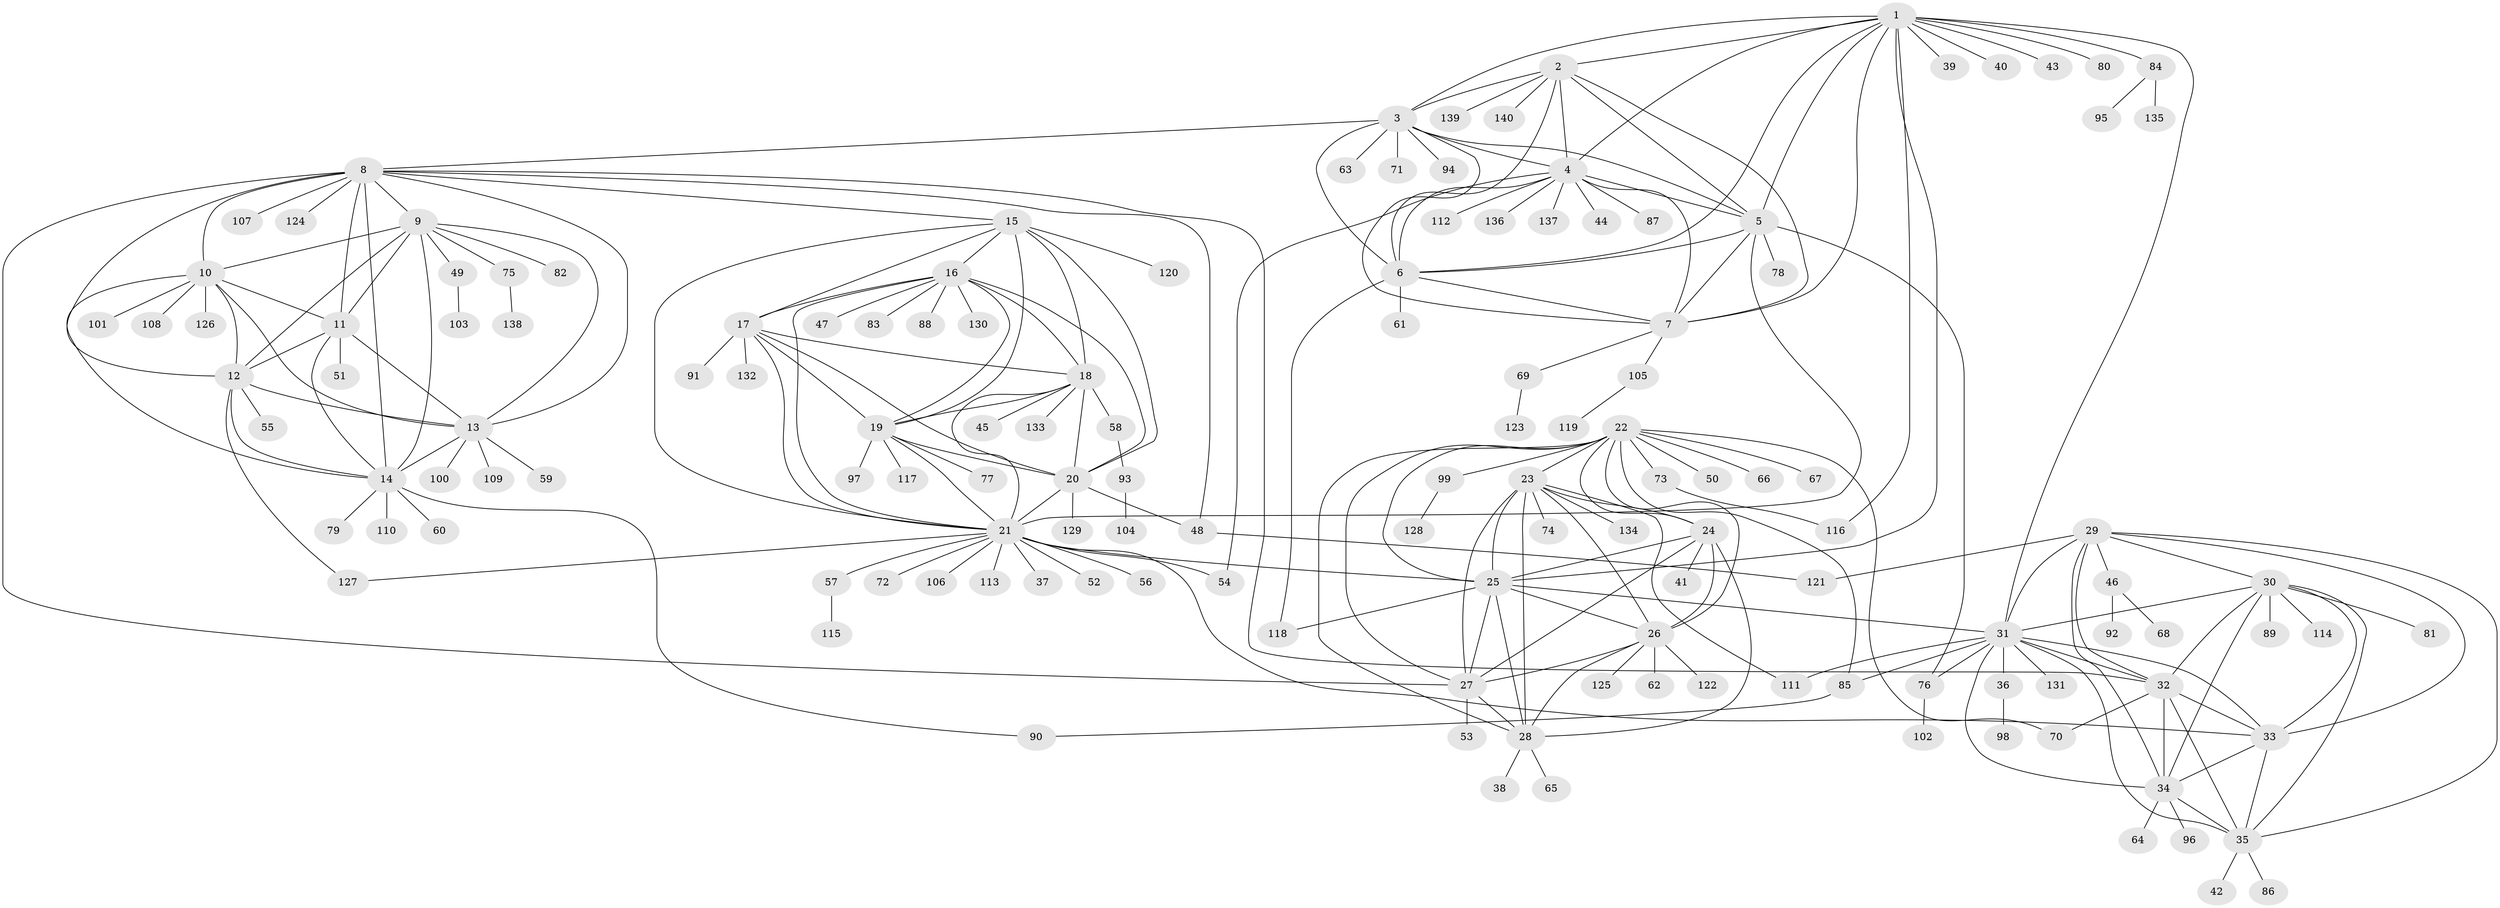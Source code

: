 // coarse degree distribution, {20: 0.01020408163265306, 6: 0.01020408163265306, 7: 0.01020408163265306, 5: 0.030612244897959183, 15: 0.01020408163265306, 8: 0.030612244897959183, 11: 0.02040816326530612, 9: 0.01020408163265306, 13: 0.01020408163265306, 10: 0.01020408163265306, 1: 0.7755102040816326, 2: 0.061224489795918366, 3: 0.01020408163265306}
// Generated by graph-tools (version 1.1) at 2025/57/03/04/25 21:57:16]
// undirected, 140 vertices, 231 edges
graph export_dot {
graph [start="1"]
  node [color=gray90,style=filled];
  1;
  2;
  3;
  4;
  5;
  6;
  7;
  8;
  9;
  10;
  11;
  12;
  13;
  14;
  15;
  16;
  17;
  18;
  19;
  20;
  21;
  22;
  23;
  24;
  25;
  26;
  27;
  28;
  29;
  30;
  31;
  32;
  33;
  34;
  35;
  36;
  37;
  38;
  39;
  40;
  41;
  42;
  43;
  44;
  45;
  46;
  47;
  48;
  49;
  50;
  51;
  52;
  53;
  54;
  55;
  56;
  57;
  58;
  59;
  60;
  61;
  62;
  63;
  64;
  65;
  66;
  67;
  68;
  69;
  70;
  71;
  72;
  73;
  74;
  75;
  76;
  77;
  78;
  79;
  80;
  81;
  82;
  83;
  84;
  85;
  86;
  87;
  88;
  89;
  90;
  91;
  92;
  93;
  94;
  95;
  96;
  97;
  98;
  99;
  100;
  101;
  102;
  103;
  104;
  105;
  106;
  107;
  108;
  109;
  110;
  111;
  112;
  113;
  114;
  115;
  116;
  117;
  118;
  119;
  120;
  121;
  122;
  123;
  124;
  125;
  126;
  127;
  128;
  129;
  130;
  131;
  132;
  133;
  134;
  135;
  136;
  137;
  138;
  139;
  140;
  1 -- 2;
  1 -- 3;
  1 -- 4;
  1 -- 5;
  1 -- 6;
  1 -- 7;
  1 -- 25;
  1 -- 31;
  1 -- 39;
  1 -- 40;
  1 -- 43;
  1 -- 80;
  1 -- 84;
  1 -- 116;
  2 -- 3;
  2 -- 4;
  2 -- 5;
  2 -- 6;
  2 -- 7;
  2 -- 139;
  2 -- 140;
  3 -- 4;
  3 -- 5;
  3 -- 6;
  3 -- 7;
  3 -- 8;
  3 -- 63;
  3 -- 71;
  3 -- 94;
  4 -- 5;
  4 -- 6;
  4 -- 7;
  4 -- 44;
  4 -- 54;
  4 -- 87;
  4 -- 112;
  4 -- 136;
  4 -- 137;
  5 -- 6;
  5 -- 7;
  5 -- 21;
  5 -- 76;
  5 -- 78;
  6 -- 7;
  6 -- 61;
  6 -- 118;
  7 -- 69;
  7 -- 105;
  8 -- 9;
  8 -- 10;
  8 -- 11;
  8 -- 12;
  8 -- 13;
  8 -- 14;
  8 -- 15;
  8 -- 27;
  8 -- 32;
  8 -- 48;
  8 -- 107;
  8 -- 124;
  9 -- 10;
  9 -- 11;
  9 -- 12;
  9 -- 13;
  9 -- 14;
  9 -- 49;
  9 -- 75;
  9 -- 82;
  10 -- 11;
  10 -- 12;
  10 -- 13;
  10 -- 14;
  10 -- 101;
  10 -- 108;
  10 -- 126;
  11 -- 12;
  11 -- 13;
  11 -- 14;
  11 -- 51;
  12 -- 13;
  12 -- 14;
  12 -- 55;
  12 -- 127;
  13 -- 14;
  13 -- 59;
  13 -- 100;
  13 -- 109;
  14 -- 60;
  14 -- 79;
  14 -- 90;
  14 -- 110;
  15 -- 16;
  15 -- 17;
  15 -- 18;
  15 -- 19;
  15 -- 20;
  15 -- 21;
  15 -- 120;
  16 -- 17;
  16 -- 18;
  16 -- 19;
  16 -- 20;
  16 -- 21;
  16 -- 47;
  16 -- 83;
  16 -- 88;
  16 -- 130;
  17 -- 18;
  17 -- 19;
  17 -- 20;
  17 -- 21;
  17 -- 91;
  17 -- 132;
  18 -- 19;
  18 -- 20;
  18 -- 21;
  18 -- 45;
  18 -- 58;
  18 -- 133;
  19 -- 20;
  19 -- 21;
  19 -- 77;
  19 -- 97;
  19 -- 117;
  20 -- 21;
  20 -- 48;
  20 -- 129;
  21 -- 25;
  21 -- 33;
  21 -- 37;
  21 -- 52;
  21 -- 54;
  21 -- 56;
  21 -- 57;
  21 -- 72;
  21 -- 106;
  21 -- 113;
  21 -- 127;
  22 -- 23;
  22 -- 24;
  22 -- 25;
  22 -- 26;
  22 -- 27;
  22 -- 28;
  22 -- 50;
  22 -- 66;
  22 -- 67;
  22 -- 70;
  22 -- 73;
  22 -- 85;
  22 -- 99;
  23 -- 24;
  23 -- 25;
  23 -- 26;
  23 -- 27;
  23 -- 28;
  23 -- 74;
  23 -- 111;
  23 -- 134;
  24 -- 25;
  24 -- 26;
  24 -- 27;
  24 -- 28;
  24 -- 41;
  25 -- 26;
  25 -- 27;
  25 -- 28;
  25 -- 31;
  25 -- 118;
  26 -- 27;
  26 -- 28;
  26 -- 62;
  26 -- 122;
  26 -- 125;
  27 -- 28;
  27 -- 53;
  28 -- 38;
  28 -- 65;
  29 -- 30;
  29 -- 31;
  29 -- 32;
  29 -- 33;
  29 -- 34;
  29 -- 35;
  29 -- 46;
  29 -- 121;
  30 -- 31;
  30 -- 32;
  30 -- 33;
  30 -- 34;
  30 -- 35;
  30 -- 81;
  30 -- 89;
  30 -- 114;
  31 -- 32;
  31 -- 33;
  31 -- 34;
  31 -- 35;
  31 -- 36;
  31 -- 76;
  31 -- 85;
  31 -- 111;
  31 -- 131;
  32 -- 33;
  32 -- 34;
  32 -- 35;
  32 -- 70;
  33 -- 34;
  33 -- 35;
  34 -- 35;
  34 -- 64;
  34 -- 96;
  35 -- 42;
  35 -- 86;
  36 -- 98;
  46 -- 68;
  46 -- 92;
  48 -- 121;
  49 -- 103;
  57 -- 115;
  58 -- 93;
  69 -- 123;
  73 -- 116;
  75 -- 138;
  76 -- 102;
  84 -- 95;
  84 -- 135;
  85 -- 90;
  93 -- 104;
  99 -- 128;
  105 -- 119;
}
